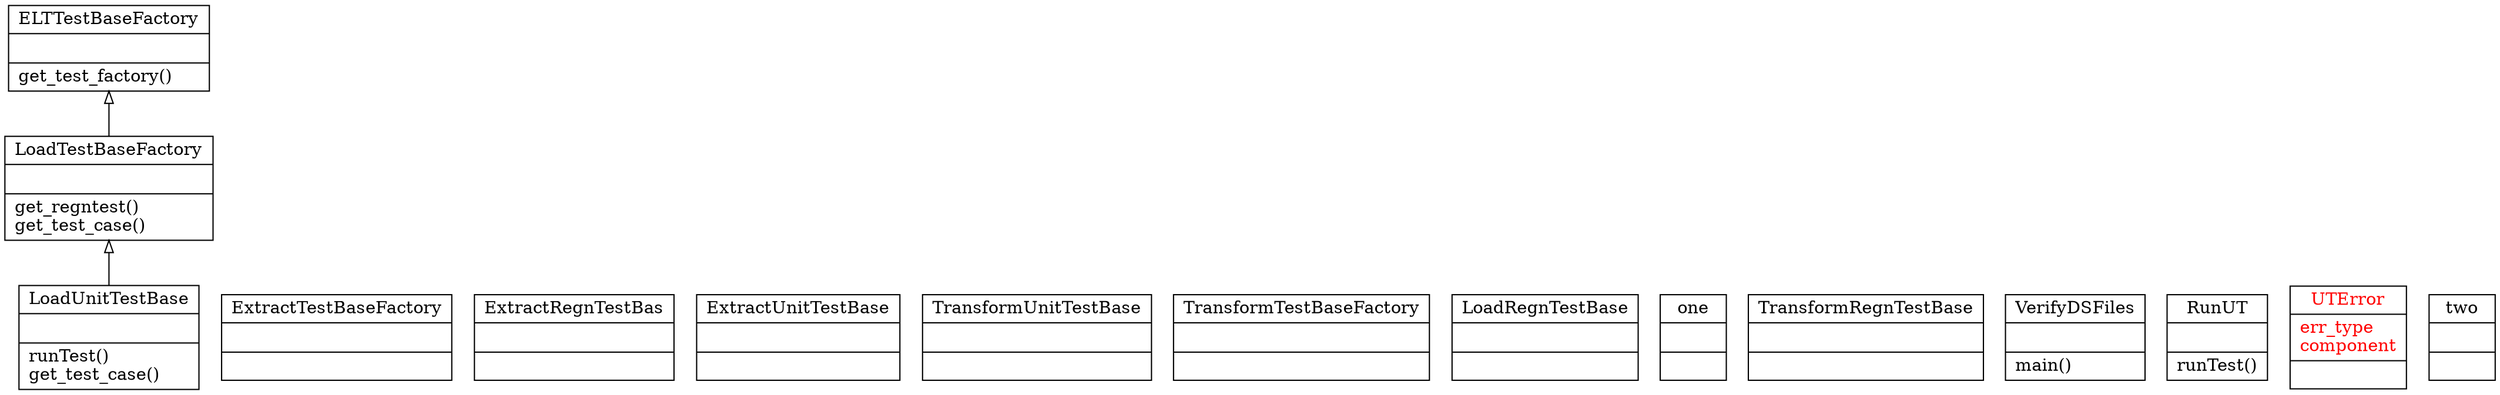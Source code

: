 digraph "classes_No_Name" {
charset="utf-8"
rankdir=BT
"4" [shape="record", label="{ELTTestBaseFactory|\l|get_test_factory()\l}"];
"5" [shape="record", label="{LoadUnitTestBase|\l|runTest()\lget_test_case()\l}"];
"6" [shape="record", label="{LoadTestBaseFactory|\l|get_regntest()\lget_test_case()\l}"];
"8" [shape="record", label="{ExtractTestBaseFactory|\l|}"];
"13" [shape="record", label="{ExtractRegnTestBas|\l|}"];
"16" [shape="record", label="{ExtractUnitTestBase|\l|}"];
"21" [shape="record", label="{TransformUnitTestBase|\l|}"];
"26" [shape="record", label="{TransformTestBaseFactory|\l|}"];
"28" [shape="record", label="{LoadRegnTestBase|\l|}"];
"31" [shape="record", label="{one|\l|}"];
"33" [shape="record", label="{TransformRegnTestBase|\l|}"];
"36" [shape="record", label="{VerifyDSFiles|\l|main()\l}"];
"37" [shape="record", label="{RunUT|\l|runTest()\l}"];
"38" [fontcolor="red", shape="record", label="{UTError|err_type\lcomponent\l|}"];
"45" [shape="record", label="{two|\l|}"];
"5" -> "6" [arrowtail="none", arrowhead="empty"];
"6" -> "4" [arrowtail="none", arrowhead="empty"];
}
